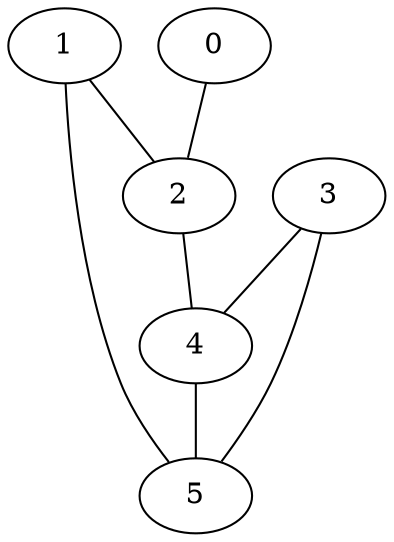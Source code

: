 graph "sampletest150-mod2_image22.bmp" {
	0	 [type=endpoint,
		x=257,
		y=500];
	2	 [type=intersection,
		x=265,
		y=175];
	0 -- 2	 [angle0="-1.55",
		frequency=1,
		type0=line];
	1	 [type=corner,
		x=412,
		y=20];
	1 -- 2	 [angle0="-.81",
		frequency=1,
		type0=line];
	5	 [type=intersection,
		x=260,
		y=24];
	1 -- 5	 [angle0="-.03",
		frequency=1,
		type0=line];
	4	 [type=intersection,
		x=262,
		y=175];
	2 -- 4	 [angle0=".00",
		frequency=1,
		type0=line];
	3	 [type=corner,
		x=104,
		y=19];
	3 -- 4	 [angle0=".78",
		frequency=1,
		type0=line];
	3 -- 5	 [angle0=".03",
		frequency=1,
		type0=line];
	4 -- 5	 [angle0="1.56",
		frequency=1,
		type0=line];
}
